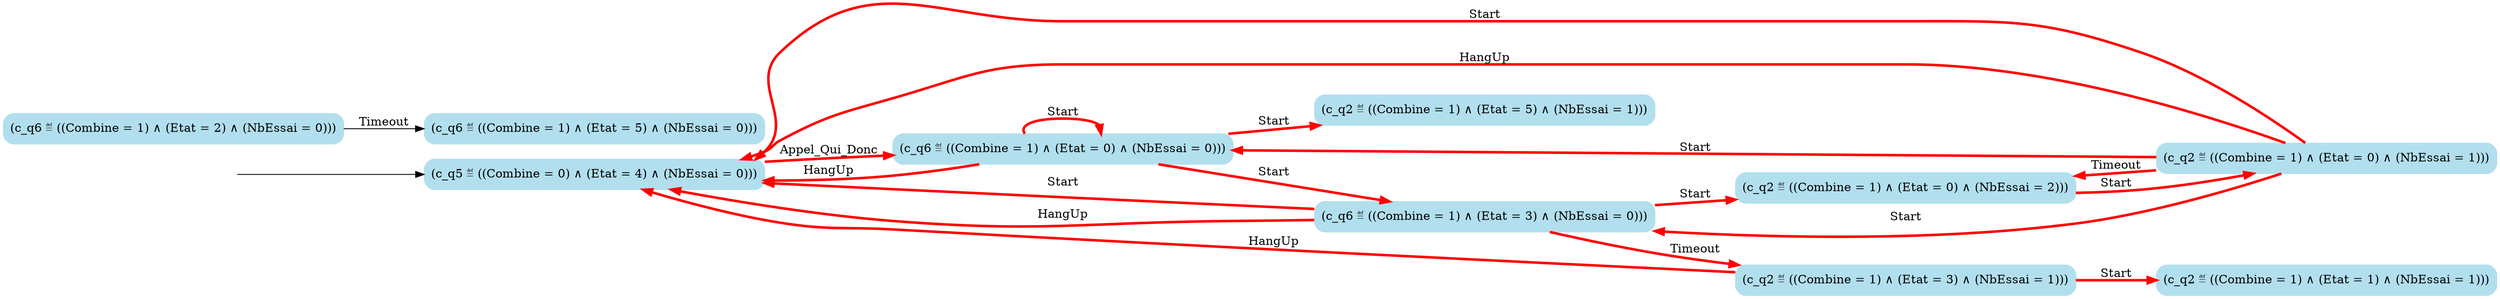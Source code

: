digraph G {

	rankdir = LR;

	start_c_q5_31[style=invisible];

	node[shape=box, style="rounded, filled", color=lightblue2];

	c_q6_30[label="(c_q6 ≝ ((Combine = 1) ∧ (Etat = 0) ∧ (NbEssai = 0)))"];
	c_q2_32[label="(c_q2 ≝ ((Combine = 1) ∧ (Etat = 0) ∧ (NbEssai = 2)))"];
	c_q6_17[label="(c_q6 ≝ ((Combine = 1) ∧ (Etat = 5) ∧ (NbEssai = 0)))"];
	c_q2_3[label="(c_q2 ≝ ((Combine = 1) ∧ (Etat = 1) ∧ (NbEssai = 1)))"];
	c_q2_34[label="(c_q2 ≝ ((Combine = 1) ∧ (Etat = 0) ∧ (NbEssai = 1)))"];
	c_q2_21[label="(c_q2 ≝ ((Combine = 1) ∧ (Etat = 5) ∧ (NbEssai = 1)))"];
	c_q6_35[label="(c_q6 ≝ ((Combine = 1) ∧ (Etat = 3) ∧ (NbEssai = 0)))"];
	c_q2_28[label="(c_q2 ≝ ((Combine = 1) ∧ (Etat = 3) ∧ (NbEssai = 1)))"];
	c_q5_31[label="(c_q5 ≝ ((Combine = 0) ∧ (Etat = 4) ∧ (NbEssai = 0)))"];
	c_q6_16[label="(c_q6 ≝ ((Combine = 1) ∧ (Etat = 2) ∧ (NbEssai = 0)))"];

	start_c_q5_31 -> c_q5_31;
	c_q5_31 -> c_q6_30[label="Appel_Qui_Donc", penwidth=3, color=red];
	c_q2_28 -> c_q2_3[label="Start", penwidth=3, color=red];
	c_q2_34 -> c_q2_32[label="Timeout", penwidth=3, color=red];
	c_q2_34 -> c_q5_31[label="Start", penwidth=3, color=red];
	c_q2_34 -> c_q5_31[label="HangUp", penwidth=3, color=red];
	c_q2_34 -> c_q6_30[label="Start", penwidth=3, color=red];
	c_q6_30 -> c_q6_35[label="Start", penwidth=3, color=red];
	c_q6_30 -> c_q6_30[label="Start", penwidth=3, color=red];
	c_q6_16 -> c_q6_17[label="Timeout"];
	c_q6_35 -> c_q2_32[label="Start", penwidth=3, color=red];
	c_q6_30 -> c_q2_21[label="Start", penwidth=3, color=red];
	c_q6_35 -> c_q2_28[label="Timeout", penwidth=3, color=red];
	c_q6_35 -> c_q5_31[label="Start", penwidth=3, color=red];
	c_q6_35 -> c_q5_31[label="HangUp", penwidth=3, color=red];
	c_q2_28 -> c_q5_31[label="HangUp", penwidth=3, color=red];
	c_q6_30 -> c_q5_31[label="HangUp", penwidth=3, color=red];
	c_q2_32 -> c_q2_34[label="Start", penwidth=3, color=red];
	c_q2_34 -> c_q6_35[label="Start", penwidth=3, color=red];

}